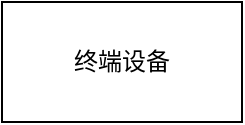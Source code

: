 <mxfile version="17.4.6" type="github"><diagram id="IPxHaxUfjvrDAYu5Sqaz" name="Page-1"><mxGraphModel dx="1038" dy="547" grid="1" gridSize="10" guides="1" tooltips="1" connect="1" arrows="1" fold="1" page="1" pageScale="1" pageWidth="827" pageHeight="1169" math="0" shadow="0"><root><mxCell id="0"/><mxCell id="1" parent="0"/><mxCell id="lQaq4ZnAWcnMmRI_Svxe-1" value="终端设备" style="rounded=0;whiteSpace=wrap;html=1;" vertex="1" parent="1"><mxGeometry x="90" y="140" width="120" height="60" as="geometry"/></mxCell></root></mxGraphModel></diagram></mxfile>